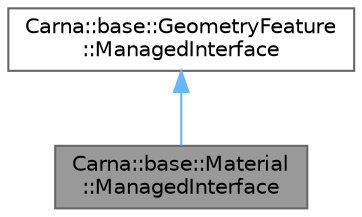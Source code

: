 digraph "Carna::base::Material::ManagedInterface"
{
 // LATEX_PDF_SIZE
  bgcolor="transparent";
  edge [fontname=Helvetica,fontsize=10,labelfontname=Helvetica,labelfontsize=10];
  node [fontname=Helvetica,fontsize=10,shape=box,height=0.2,width=0.4];
  Node1 [id="Node000001",label="Carna::base::Material\l::ManagedInterface",height=0.2,width=0.4,color="gray40", fillcolor="grey60", style="filled", fontcolor="black",tooltip="Represents an acquisition of video resources from a particular Material. This realizes the RAII idiom..."];
  Node2 -> Node1 [id="edge1_Node000001_Node000002",dir="back",color="steelblue1",style="solid",tooltip=" "];
  Node2 [id="Node000002",label="Carna::base::GeometryFeature\l::ManagedInterface",height=0.2,width=0.4,color="gray40", fillcolor="white", style="filled",URL="$classCarna_1_1base_1_1GeometryFeature_1_1ManagedInterface.html",tooltip="Represents an acquisition of the video resources from a particular GeometryFeature...."];
}
